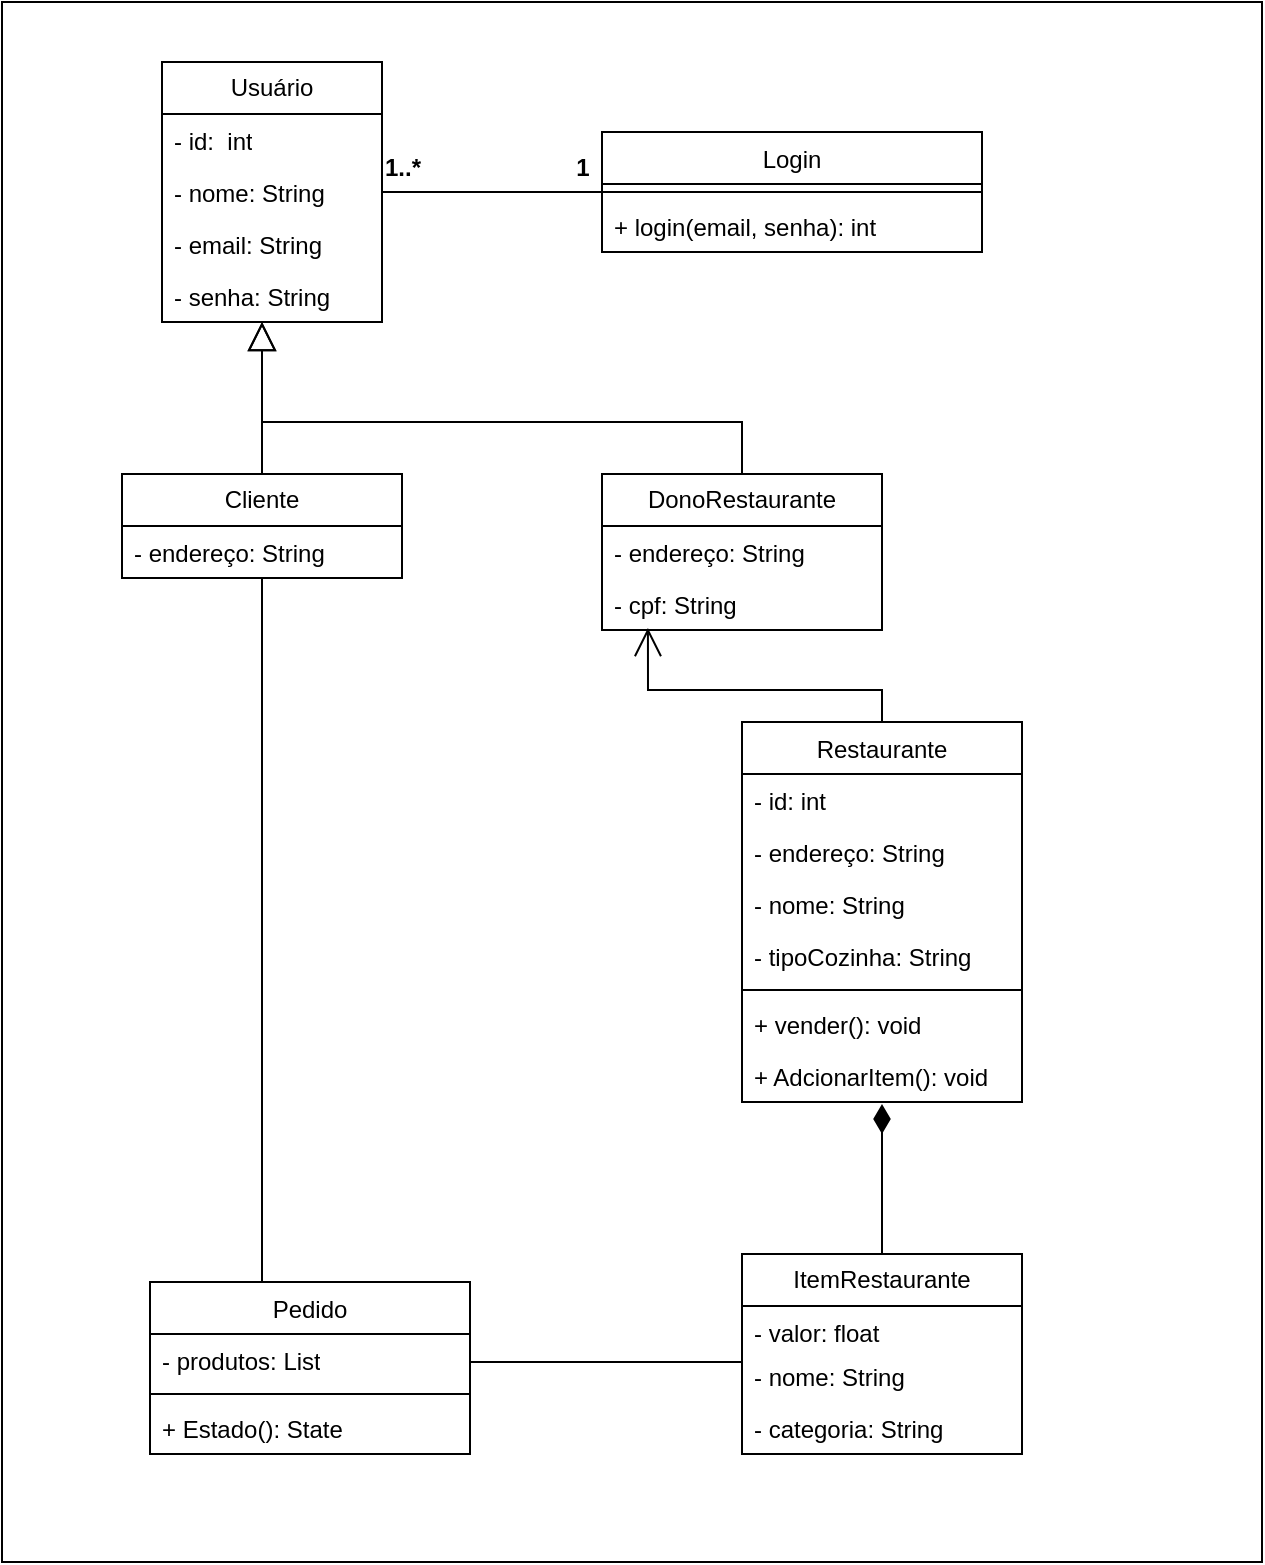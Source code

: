 <mxfile version="24.7.7">
  <diagram name="Página-1" id="oAzAzoCvAVY1lse4pI39">
    <mxGraphModel dx="784" dy="741" grid="1" gridSize="10" guides="1" tooltips="1" connect="1" arrows="1" fold="1" page="1" pageScale="1" pageWidth="827" pageHeight="1169" math="0" shadow="0">
      <root>
        <mxCell id="0" />
        <mxCell id="1" parent="0" />
        <mxCell id="t9WR5MLyNYE23_WhCPo5-9" value="&lt;div&gt;&lt;br/&gt;&lt;/div&gt;" style="rounded=0;whiteSpace=wrap;html=1;" parent="1" vertex="1">
          <mxGeometry x="260" y="10" width="630" height="780" as="geometry" />
        </mxCell>
        <mxCell id="iORKTfQE3yQA3kS5wR2I-3" value="Usuário" style="swimlane;fontStyle=0;childLayout=stackLayout;horizontal=1;startSize=26;fillColor=none;horizontalStack=0;resizeParent=1;resizeParentMax=0;resizeLast=0;collapsible=1;marginBottom=0;whiteSpace=wrap;html=1;" parent="1" vertex="1">
          <mxGeometry x="340" y="40" width="110" height="130" as="geometry" />
        </mxCell>
        <mxCell id="iORKTfQE3yQA3kS5wR2I-4" value="- id:&amp;nbsp; int" style="text;strokeColor=none;fillColor=none;align=left;verticalAlign=top;spacingLeft=4;spacingRight=4;overflow=hidden;rotatable=0;points=[[0,0.5],[1,0.5]];portConstraint=eastwest;whiteSpace=wrap;html=1;" parent="iORKTfQE3yQA3kS5wR2I-3" vertex="1">
          <mxGeometry y="26" width="110" height="26" as="geometry" />
        </mxCell>
        <mxCell id="iORKTfQE3yQA3kS5wR2I-5" value="- nome: String" style="text;strokeColor=none;fillColor=none;align=left;verticalAlign=top;spacingLeft=4;spacingRight=4;overflow=hidden;rotatable=0;points=[[0,0.5],[1,0.5]];portConstraint=eastwest;whiteSpace=wrap;html=1;" parent="iORKTfQE3yQA3kS5wR2I-3" vertex="1">
          <mxGeometry y="52" width="110" height="26" as="geometry" />
        </mxCell>
        <mxCell id="iORKTfQE3yQA3kS5wR2I-6" value="- email: String" style="text;strokeColor=none;fillColor=none;align=left;verticalAlign=top;spacingLeft=4;spacingRight=4;overflow=hidden;rotatable=0;points=[[0,0.5],[1,0.5]];portConstraint=eastwest;whiteSpace=wrap;html=1;" parent="iORKTfQE3yQA3kS5wR2I-3" vertex="1">
          <mxGeometry y="78" width="110" height="26" as="geometry" />
        </mxCell>
        <mxCell id="iORKTfQE3yQA3kS5wR2I-7" value="- senha: String" style="text;strokeColor=none;fillColor=none;align=left;verticalAlign=top;spacingLeft=4;spacingRight=4;overflow=hidden;rotatable=0;points=[[0,0.5],[1,0.5]];portConstraint=eastwest;whiteSpace=wrap;html=1;" parent="iORKTfQE3yQA3kS5wR2I-3" vertex="1">
          <mxGeometry y="104" width="110" height="26" as="geometry" />
        </mxCell>
        <mxCell id="iWg521acBaUiFP7geVF--5" style="edgeStyle=orthogonalEdgeStyle;rounded=0;orthogonalLoop=1;jettySize=auto;html=1;endArrow=none;endFill=0;" parent="1" source="iORKTfQE3yQA3kS5wR2I-8" target="iORKTfQE3yQA3kS5wR2I-121" edge="1">
          <mxGeometry relative="1" as="geometry">
            <Array as="points">
              <mxPoint x="390" y="500" />
              <mxPoint x="390" y="500" />
            </Array>
          </mxGeometry>
        </mxCell>
        <mxCell id="t9WR5MLyNYE23_WhCPo5-3" style="edgeStyle=orthogonalEdgeStyle;rounded=0;orthogonalLoop=1;jettySize=auto;html=1;exitX=0.5;exitY=0;exitDx=0;exitDy=0;endSize=12;endArrow=block;endFill=0;" parent="1" source="iORKTfQE3yQA3kS5wR2I-8" edge="1">
          <mxGeometry relative="1" as="geometry">
            <mxPoint x="390" y="170" as="targetPoint" />
          </mxGeometry>
        </mxCell>
        <mxCell id="iORKTfQE3yQA3kS5wR2I-8" value="Cliente" style="swimlane;fontStyle=0;childLayout=stackLayout;horizontal=1;startSize=26;fillColor=none;horizontalStack=0;resizeParent=1;resizeParentMax=0;resizeLast=0;collapsible=1;marginBottom=0;whiteSpace=wrap;html=1;" parent="1" vertex="1">
          <mxGeometry x="320" y="246" width="140" height="52" as="geometry" />
        </mxCell>
        <mxCell id="iORKTfQE3yQA3kS5wR2I-9" value="- endereço: String" style="text;strokeColor=none;fillColor=none;align=left;verticalAlign=top;spacingLeft=4;spacingRight=4;overflow=hidden;rotatable=0;points=[[0,0.5],[1,0.5]];portConstraint=eastwest;whiteSpace=wrap;html=1;" parent="iORKTfQE3yQA3kS5wR2I-8" vertex="1">
          <mxGeometry y="26" width="140" height="26" as="geometry" />
        </mxCell>
        <mxCell id="iORKTfQE3yQA3kS5wR2I-44" value="&lt;span style=&quot;font-weight: normal;&quot;&gt;Login&lt;/span&gt;" style="swimlane;fontStyle=1;align=center;verticalAlign=top;childLayout=stackLayout;horizontal=1;startSize=26;horizontalStack=0;resizeParent=1;resizeParentMax=0;resizeLast=0;collapsible=1;marginBottom=0;whiteSpace=wrap;html=1;" parent="1" vertex="1">
          <mxGeometry x="560" y="75" width="190" height="60" as="geometry" />
        </mxCell>
        <mxCell id="iORKTfQE3yQA3kS5wR2I-46" value="" style="line;strokeWidth=1;fillColor=none;align=left;verticalAlign=middle;spacingTop=-1;spacingLeft=3;spacingRight=3;rotatable=0;labelPosition=right;points=[];portConstraint=eastwest;strokeColor=inherit;" parent="iORKTfQE3yQA3kS5wR2I-44" vertex="1">
          <mxGeometry y="26" width="190" height="8" as="geometry" />
        </mxCell>
        <mxCell id="iORKTfQE3yQA3kS5wR2I-47" value="+ login(email, senha): int" style="text;strokeColor=none;fillColor=none;align=left;verticalAlign=top;spacingLeft=4;spacingRight=4;overflow=hidden;rotatable=0;points=[[0,0.5],[1,0.5]];portConstraint=eastwest;whiteSpace=wrap;html=1;" parent="iORKTfQE3yQA3kS5wR2I-44" vertex="1">
          <mxGeometry y="34" width="190" height="26" as="geometry" />
        </mxCell>
        <mxCell id="iORKTfQE3yQA3kS5wR2I-49" style="edgeStyle=orthogonalEdgeStyle;rounded=0;orthogonalLoop=1;jettySize=auto;html=1;exitX=1;exitY=0.5;exitDx=0;exitDy=0;entryX=0;entryY=0.5;entryDx=0;entryDy=0;endArrow=none;endFill=0;" parent="1" source="iORKTfQE3yQA3kS5wR2I-5" target="iORKTfQE3yQA3kS5wR2I-44" edge="1">
          <mxGeometry relative="1" as="geometry" />
        </mxCell>
        <mxCell id="iORKTfQE3yQA3kS5wR2I-50" value="1..*" style="text;align=center;fontStyle=1;verticalAlign=middle;spacingLeft=3;spacingRight=3;strokeColor=none;rotatable=0;points=[[0,0.5],[1,0.5]];portConstraint=eastwest;html=1;" parent="1" vertex="1">
          <mxGeometry x="420" y="80" width="80" height="26" as="geometry" />
        </mxCell>
        <mxCell id="iORKTfQE3yQA3kS5wR2I-51" value="1" style="text;align=center;fontStyle=1;verticalAlign=middle;spacingLeft=3;spacingRight=3;strokeColor=none;rotatable=0;points=[[0,0.5],[1,0.5]];portConstraint=eastwest;html=1;" parent="1" vertex="1">
          <mxGeometry x="510" y="80" width="80" height="26" as="geometry" />
        </mxCell>
        <mxCell id="iORKTfQE3yQA3kS5wR2I-73" value="&lt;span style=&quot;font-weight: 400;&quot;&gt;Restaurante&lt;/span&gt;" style="swimlane;fontStyle=1;align=center;verticalAlign=top;childLayout=stackLayout;horizontal=1;startSize=26;horizontalStack=0;resizeParent=1;resizeParentMax=0;resizeLast=0;collapsible=1;marginBottom=0;whiteSpace=wrap;html=1;" parent="1" vertex="1">
          <mxGeometry x="630" y="370" width="140" height="190" as="geometry" />
        </mxCell>
        <mxCell id="iORKTfQE3yQA3kS5wR2I-53" value="- id: int" style="text;strokeColor=none;fillColor=none;align=left;verticalAlign=top;spacingLeft=4;spacingRight=4;overflow=hidden;rotatable=0;points=[[0,0.5],[1,0.5]];portConstraint=eastwest;whiteSpace=wrap;html=1;" parent="iORKTfQE3yQA3kS5wR2I-73" vertex="1">
          <mxGeometry y="26" width="140" height="26" as="geometry" />
        </mxCell>
        <mxCell id="iORKTfQE3yQA3kS5wR2I-54" value="- endereço: String" style="text;strokeColor=none;fillColor=none;align=left;verticalAlign=top;spacingLeft=4;spacingRight=4;overflow=hidden;rotatable=0;points=[[0,0.5],[1,0.5]];portConstraint=eastwest;whiteSpace=wrap;html=1;" parent="iORKTfQE3yQA3kS5wR2I-73" vertex="1">
          <mxGeometry y="52" width="140" height="26" as="geometry" />
        </mxCell>
        <mxCell id="iORKTfQE3yQA3kS5wR2I-70" value="- nome: String" style="text;strokeColor=none;fillColor=none;align=left;verticalAlign=top;spacingLeft=4;spacingRight=4;overflow=hidden;rotatable=0;points=[[0,0.5],[1,0.5]];portConstraint=eastwest;whiteSpace=wrap;html=1;" parent="iORKTfQE3yQA3kS5wR2I-73" vertex="1">
          <mxGeometry y="78" width="140" height="26" as="geometry" />
        </mxCell>
        <mxCell id="iORKTfQE3yQA3kS5wR2I-55" value="- tipoCozinha: String" style="text;strokeColor=none;fillColor=none;align=left;verticalAlign=top;spacingLeft=4;spacingRight=4;overflow=hidden;rotatable=0;points=[[0,0.5],[1,0.5]];portConstraint=eastwest;whiteSpace=wrap;html=1;" parent="iORKTfQE3yQA3kS5wR2I-73" vertex="1">
          <mxGeometry y="104" width="140" height="26" as="geometry" />
        </mxCell>
        <mxCell id="iORKTfQE3yQA3kS5wR2I-75" value="" style="line;strokeWidth=1;fillColor=none;align=left;verticalAlign=middle;spacingTop=-1;spacingLeft=3;spacingRight=3;rotatable=0;labelPosition=right;points=[];portConstraint=eastwest;strokeColor=inherit;" parent="iORKTfQE3yQA3kS5wR2I-73" vertex="1">
          <mxGeometry y="130" width="140" height="8" as="geometry" />
        </mxCell>
        <mxCell id="iORKTfQE3yQA3kS5wR2I-101" value="+ vender(): void" style="text;strokeColor=none;fillColor=none;align=left;verticalAlign=top;spacingLeft=4;spacingRight=4;overflow=hidden;rotatable=0;points=[[0,0.5],[1,0.5]];portConstraint=eastwest;whiteSpace=wrap;html=1;" parent="iORKTfQE3yQA3kS5wR2I-73" vertex="1">
          <mxGeometry y="138" width="140" height="26" as="geometry" />
        </mxCell>
        <mxCell id="iORKTfQE3yQA3kS5wR2I-76" value="+ AdcionarItem(): void" style="text;strokeColor=none;fillColor=none;align=left;verticalAlign=top;spacingLeft=4;spacingRight=4;overflow=hidden;rotatable=0;points=[[0,0.5],[1,0.5]];portConstraint=eastwest;whiteSpace=wrap;html=1;" parent="iORKTfQE3yQA3kS5wR2I-73" vertex="1">
          <mxGeometry y="164" width="140" height="26" as="geometry" />
        </mxCell>
        <mxCell id="iORKTfQE3yQA3kS5wR2I-80" value="ItemRestaurante" style="swimlane;fontStyle=0;childLayout=stackLayout;horizontal=1;startSize=26;fillColor=none;horizontalStack=0;resizeParent=1;resizeParentMax=0;resizeLast=0;collapsible=1;marginBottom=0;whiteSpace=wrap;html=1;" parent="1" vertex="1">
          <mxGeometry x="630" y="636" width="140" height="100" as="geometry" />
        </mxCell>
        <mxCell id="iORKTfQE3yQA3kS5wR2I-81" value="- valor: float" style="text;strokeColor=none;fillColor=none;align=left;verticalAlign=top;spacingLeft=4;spacingRight=4;overflow=hidden;rotatable=0;points=[[0,0.5],[1,0.5]];portConstraint=eastwest;whiteSpace=wrap;html=1;" parent="iORKTfQE3yQA3kS5wR2I-80" vertex="1">
          <mxGeometry y="26" width="140" height="22" as="geometry" />
        </mxCell>
        <mxCell id="iORKTfQE3yQA3kS5wR2I-83" value="- nome: String" style="text;strokeColor=none;fillColor=none;align=left;verticalAlign=top;spacingLeft=4;spacingRight=4;overflow=hidden;rotatable=0;points=[[0,0.5],[1,0.5]];portConstraint=eastwest;whiteSpace=wrap;html=1;" parent="iORKTfQE3yQA3kS5wR2I-80" vertex="1">
          <mxGeometry y="48" width="140" height="26" as="geometry" />
        </mxCell>
        <mxCell id="iORKTfQE3yQA3kS5wR2I-84" value="- categoria: String" style="text;strokeColor=none;fillColor=none;align=left;verticalAlign=top;spacingLeft=4;spacingRight=4;overflow=hidden;rotatable=0;points=[[0,0.5],[1,0.5]];portConstraint=eastwest;whiteSpace=wrap;html=1;" parent="iORKTfQE3yQA3kS5wR2I-80" vertex="1">
          <mxGeometry y="74" width="140" height="26" as="geometry" />
        </mxCell>
        <mxCell id="iORKTfQE3yQA3kS5wR2I-121" value="&lt;span style=&quot;font-weight: normal;&quot;&gt;Pedido&lt;/span&gt;" style="swimlane;fontStyle=1;align=center;verticalAlign=top;childLayout=stackLayout;horizontal=1;startSize=26;horizontalStack=0;resizeParent=1;resizeParentMax=0;resizeLast=0;collapsible=1;marginBottom=0;whiteSpace=wrap;html=1;" parent="1" vertex="1">
          <mxGeometry x="334" y="650" width="160" height="86" as="geometry" />
        </mxCell>
        <mxCell id="iORKTfQE3yQA3kS5wR2I-126" value="- produtos: List" style="text;strokeColor=none;fillColor=none;align=left;verticalAlign=top;spacingLeft=4;spacingRight=4;overflow=hidden;rotatable=0;points=[[0,0.5],[1,0.5]];portConstraint=eastwest;whiteSpace=wrap;html=1;" parent="iORKTfQE3yQA3kS5wR2I-121" vertex="1">
          <mxGeometry y="26" width="160" height="26" as="geometry" />
        </mxCell>
        <mxCell id="iORKTfQE3yQA3kS5wR2I-123" value="" style="line;strokeWidth=1;fillColor=none;align=left;verticalAlign=middle;spacingTop=-1;spacingLeft=3;spacingRight=3;rotatable=0;labelPosition=right;points=[];portConstraint=eastwest;strokeColor=inherit;" parent="iORKTfQE3yQA3kS5wR2I-121" vertex="1">
          <mxGeometry y="52" width="160" height="8" as="geometry" />
        </mxCell>
        <mxCell id="iORKTfQE3yQA3kS5wR2I-124" value="+ Estado(): State" style="text;strokeColor=none;fillColor=none;align=left;verticalAlign=top;spacingLeft=4;spacingRight=4;overflow=hidden;rotatable=0;points=[[0,0.5],[1,0.5]];portConstraint=eastwest;whiteSpace=wrap;html=1;" parent="iORKTfQE3yQA3kS5wR2I-121" vertex="1">
          <mxGeometry y="60" width="160" height="26" as="geometry" />
        </mxCell>
        <mxCell id="t9WR5MLyNYE23_WhCPo5-2" style="edgeStyle=orthogonalEdgeStyle;rounded=0;orthogonalLoop=1;jettySize=auto;html=1;exitX=0.5;exitY=0;exitDx=0;exitDy=0;endSize=12;endArrow=block;endFill=0;" parent="1" source="iWg521acBaUiFP7geVF--11" target="iORKTfQE3yQA3kS5wR2I-3" edge="1">
          <mxGeometry relative="1" as="geometry">
            <Array as="points">
              <mxPoint x="630" y="220" />
              <mxPoint x="390" y="220" />
            </Array>
          </mxGeometry>
        </mxCell>
        <mxCell id="iWg521acBaUiFP7geVF--11" value="DonoRestaurante" style="swimlane;fontStyle=0;childLayout=stackLayout;horizontal=1;startSize=26;fillColor=none;horizontalStack=0;resizeParent=1;resizeParentMax=0;resizeLast=0;collapsible=1;marginBottom=0;whiteSpace=wrap;html=1;" parent="1" vertex="1">
          <mxGeometry x="560" y="246" width="140" height="78" as="geometry" />
        </mxCell>
        <mxCell id="iWg521acBaUiFP7geVF--12" value="- endereço: String" style="text;strokeColor=none;fillColor=none;align=left;verticalAlign=top;spacingLeft=4;spacingRight=4;overflow=hidden;rotatable=0;points=[[0,0.5],[1,0.5]];portConstraint=eastwest;whiteSpace=wrap;html=1;" parent="iWg521acBaUiFP7geVF--11" vertex="1">
          <mxGeometry y="26" width="140" height="26" as="geometry" />
        </mxCell>
        <mxCell id="sqKiukygKDY2AR3hY3iD-1" value="- cpf: String" style="text;strokeColor=none;fillColor=none;align=left;verticalAlign=top;spacingLeft=4;spacingRight=4;overflow=hidden;rotatable=0;points=[[0,0.5],[1,0.5]];portConstraint=eastwest;whiteSpace=wrap;html=1;" vertex="1" parent="iWg521acBaUiFP7geVF--11">
          <mxGeometry y="52" width="140" height="26" as="geometry" />
        </mxCell>
        <mxCell id="t9WR5MLyNYE23_WhCPo5-62" style="edgeStyle=orthogonalEdgeStyle;rounded=0;orthogonalLoop=1;jettySize=auto;html=1;exitX=1;exitY=0.5;exitDx=0;exitDy=0;endArrow=none;endFill=0;" parent="1" source="iORKTfQE3yQA3kS5wR2I-126" target="iORKTfQE3yQA3kS5wR2I-80" edge="1">
          <mxGeometry relative="1" as="geometry">
            <Array as="points">
              <mxPoint x="494" y="690" />
            </Array>
          </mxGeometry>
        </mxCell>
        <mxCell id="t9WR5MLyNYE23_WhCPo5-76" style="edgeStyle=orthogonalEdgeStyle;rounded=0;orthogonalLoop=1;jettySize=auto;html=1;exitX=0.5;exitY=0;exitDx=0;exitDy=0;entryX=0.5;entryY=1.038;entryDx=0;entryDy=0;entryPerimeter=0;endSize=12;endArrow=diamondThin;endFill=1;" parent="1" source="iORKTfQE3yQA3kS5wR2I-80" target="iORKTfQE3yQA3kS5wR2I-76" edge="1">
          <mxGeometry relative="1" as="geometry">
            <Array as="points">
              <mxPoint x="700" y="620" />
              <mxPoint x="700" y="620" />
            </Array>
          </mxGeometry>
        </mxCell>
        <mxCell id="6J4Ru0wWdBNrsReao_RY-1" style="edgeStyle=orthogonalEdgeStyle;rounded=0;orthogonalLoop=1;jettySize=auto;html=1;exitX=0.5;exitY=0;exitDx=0;exitDy=0;endSize=12;endArrow=open;endFill=0;entryX=0.164;entryY=0.962;entryDx=0;entryDy=0;entryPerimeter=0;" parent="1" source="iORKTfQE3yQA3kS5wR2I-73" target="sqKiukygKDY2AR3hY3iD-1" edge="1">
          <mxGeometry relative="1" as="geometry">
            <mxPoint x="640" y="330" as="targetPoint" />
            <Array as="points">
              <mxPoint x="700" y="354" />
              <mxPoint x="583" y="354" />
            </Array>
          </mxGeometry>
        </mxCell>
      </root>
    </mxGraphModel>
  </diagram>
</mxfile>
